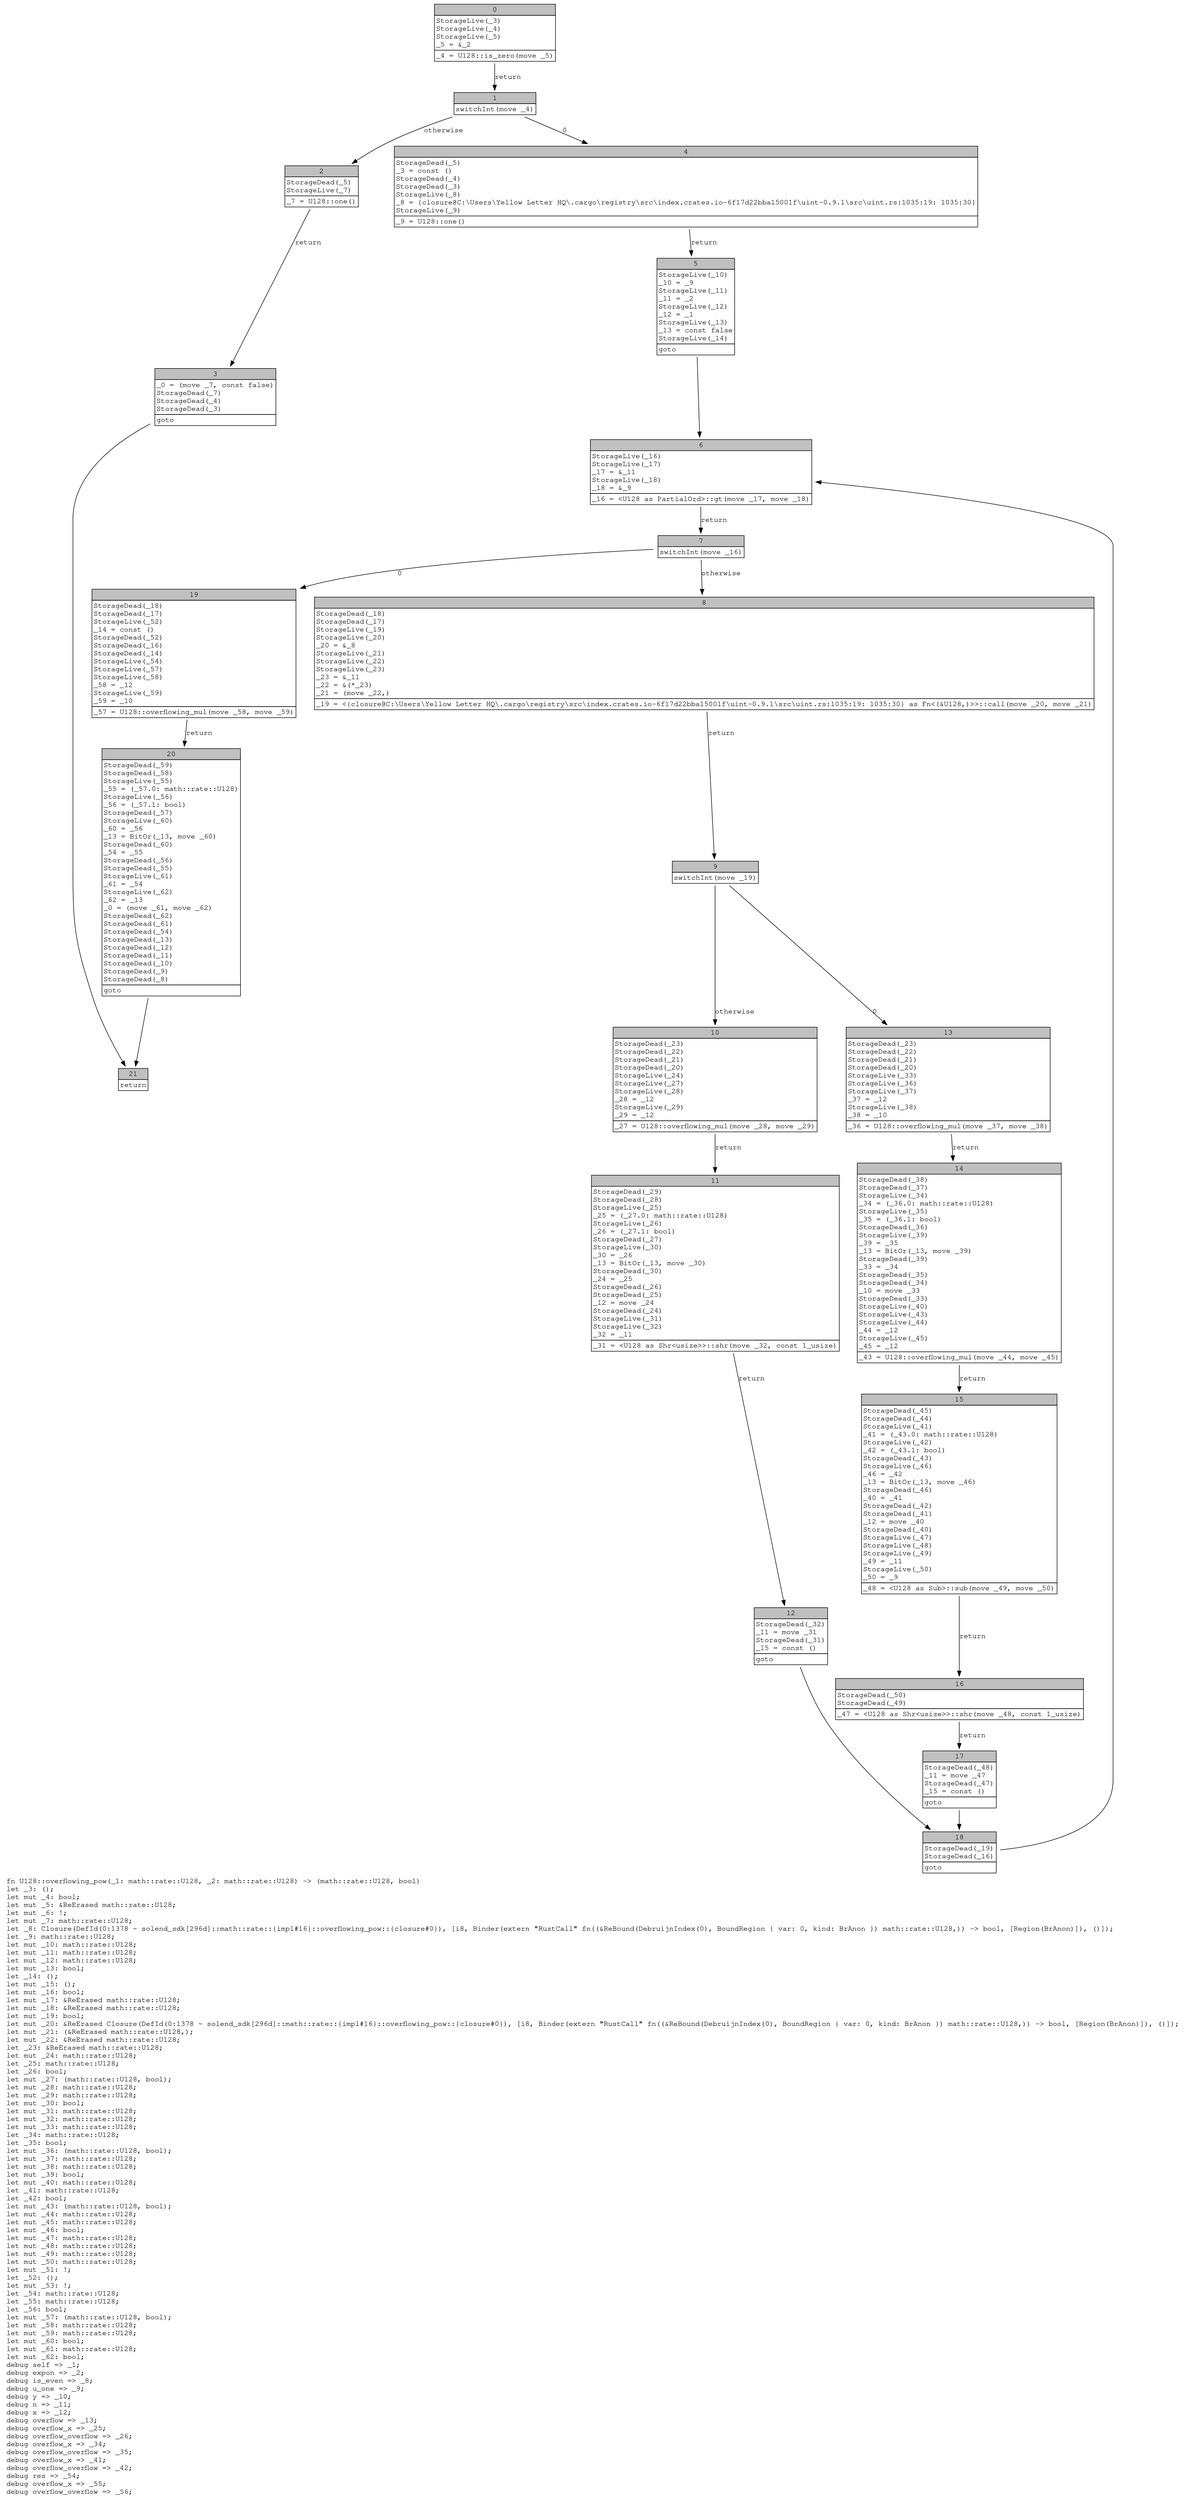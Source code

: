 digraph Mir_0_1377 {
    graph [fontname="Courier, monospace"];
    node [fontname="Courier, monospace"];
    edge [fontname="Courier, monospace"];
    label=<fn U128::overflowing_pow(_1: math::rate::U128, _2: math::rate::U128) -&gt; (math::rate::U128, bool)<br align="left"/>let _3: ();<br align="left"/>let mut _4: bool;<br align="left"/>let mut _5: &amp;ReErased math::rate::U128;<br align="left"/>let mut _6: !;<br align="left"/>let mut _7: math::rate::U128;<br align="left"/>let _8: Closure(DefId(0:1378 ~ solend_sdk[296d]::math::rate::{impl#16}::overflowing_pow::{closure#0}), [i8, Binder(extern &quot;RustCall&quot; fn((&amp;ReBound(DebruijnIndex(0), BoundRegion { var: 0, kind: BrAnon }) math::rate::U128,)) -&gt; bool, [Region(BrAnon)]), ()]);<br align="left"/>let _9: math::rate::U128;<br align="left"/>let mut _10: math::rate::U128;<br align="left"/>let mut _11: math::rate::U128;<br align="left"/>let mut _12: math::rate::U128;<br align="left"/>let mut _13: bool;<br align="left"/>let _14: ();<br align="left"/>let mut _15: ();<br align="left"/>let mut _16: bool;<br align="left"/>let mut _17: &amp;ReErased math::rate::U128;<br align="left"/>let mut _18: &amp;ReErased math::rate::U128;<br align="left"/>let mut _19: bool;<br align="left"/>let mut _20: &amp;ReErased Closure(DefId(0:1378 ~ solend_sdk[296d]::math::rate::{impl#16}::overflowing_pow::{closure#0}), [i8, Binder(extern &quot;RustCall&quot; fn((&amp;ReBound(DebruijnIndex(0), BoundRegion { var: 0, kind: BrAnon }) math::rate::U128,)) -&gt; bool, [Region(BrAnon)]), ()]);<br align="left"/>let mut _21: (&amp;ReErased math::rate::U128,);<br align="left"/>let mut _22: &amp;ReErased math::rate::U128;<br align="left"/>let _23: &amp;ReErased math::rate::U128;<br align="left"/>let mut _24: math::rate::U128;<br align="left"/>let _25: math::rate::U128;<br align="left"/>let _26: bool;<br align="left"/>let mut _27: (math::rate::U128, bool);<br align="left"/>let mut _28: math::rate::U128;<br align="left"/>let mut _29: math::rate::U128;<br align="left"/>let mut _30: bool;<br align="left"/>let mut _31: math::rate::U128;<br align="left"/>let mut _32: math::rate::U128;<br align="left"/>let mut _33: math::rate::U128;<br align="left"/>let _34: math::rate::U128;<br align="left"/>let _35: bool;<br align="left"/>let mut _36: (math::rate::U128, bool);<br align="left"/>let mut _37: math::rate::U128;<br align="left"/>let mut _38: math::rate::U128;<br align="left"/>let mut _39: bool;<br align="left"/>let mut _40: math::rate::U128;<br align="left"/>let _41: math::rate::U128;<br align="left"/>let _42: bool;<br align="left"/>let mut _43: (math::rate::U128, bool);<br align="left"/>let mut _44: math::rate::U128;<br align="left"/>let mut _45: math::rate::U128;<br align="left"/>let mut _46: bool;<br align="left"/>let mut _47: math::rate::U128;<br align="left"/>let mut _48: math::rate::U128;<br align="left"/>let mut _49: math::rate::U128;<br align="left"/>let mut _50: math::rate::U128;<br align="left"/>let mut _51: !;<br align="left"/>let _52: ();<br align="left"/>let mut _53: !;<br align="left"/>let _54: math::rate::U128;<br align="left"/>let _55: math::rate::U128;<br align="left"/>let _56: bool;<br align="left"/>let mut _57: (math::rate::U128, bool);<br align="left"/>let mut _58: math::rate::U128;<br align="left"/>let mut _59: math::rate::U128;<br align="left"/>let mut _60: bool;<br align="left"/>let mut _61: math::rate::U128;<br align="left"/>let mut _62: bool;<br align="left"/>debug self =&gt; _1;<br align="left"/>debug expon =&gt; _2;<br align="left"/>debug is_even =&gt; _8;<br align="left"/>debug u_one =&gt; _9;<br align="left"/>debug y =&gt; _10;<br align="left"/>debug n =&gt; _11;<br align="left"/>debug x =&gt; _12;<br align="left"/>debug overflow =&gt; _13;<br align="left"/>debug overflow_x =&gt; _25;<br align="left"/>debug overflow_overflow =&gt; _26;<br align="left"/>debug overflow_x =&gt; _34;<br align="left"/>debug overflow_overflow =&gt; _35;<br align="left"/>debug overflow_x =&gt; _41;<br align="left"/>debug overflow_overflow =&gt; _42;<br align="left"/>debug res =&gt; _54;<br align="left"/>debug overflow_x =&gt; _55;<br align="left"/>debug overflow_overflow =&gt; _56;<br align="left"/>>;
    bb0__0_1377 [shape="none", label=<<table border="0" cellborder="1" cellspacing="0"><tr><td bgcolor="gray" align="center" colspan="1">0</td></tr><tr><td align="left" balign="left">StorageLive(_3)<br/>StorageLive(_4)<br/>StorageLive(_5)<br/>_5 = &amp;_2<br/></td></tr><tr><td align="left">_4 = U128::is_zero(move _5)</td></tr></table>>];
    bb1__0_1377 [shape="none", label=<<table border="0" cellborder="1" cellspacing="0"><tr><td bgcolor="gray" align="center" colspan="1">1</td></tr><tr><td align="left">switchInt(move _4)</td></tr></table>>];
    bb2__0_1377 [shape="none", label=<<table border="0" cellborder="1" cellspacing="0"><tr><td bgcolor="gray" align="center" colspan="1">2</td></tr><tr><td align="left" balign="left">StorageDead(_5)<br/>StorageLive(_7)<br/></td></tr><tr><td align="left">_7 = U128::one()</td></tr></table>>];
    bb3__0_1377 [shape="none", label=<<table border="0" cellborder="1" cellspacing="0"><tr><td bgcolor="gray" align="center" colspan="1">3</td></tr><tr><td align="left" balign="left">_0 = (move _7, const false)<br/>StorageDead(_7)<br/>StorageDead(_4)<br/>StorageDead(_3)<br/></td></tr><tr><td align="left">goto</td></tr></table>>];
    bb4__0_1377 [shape="none", label=<<table border="0" cellborder="1" cellspacing="0"><tr><td bgcolor="gray" align="center" colspan="1">4</td></tr><tr><td align="left" balign="left">StorageDead(_5)<br/>_3 = const ()<br/>StorageDead(_4)<br/>StorageDead(_3)<br/>StorageLive(_8)<br/>_8 = {closure@C:\Users\Yellow Letter HQ\.cargo\registry\src\index.crates.io-6f17d22bba15001f\uint-0.9.1\src\uint.rs:1035:19: 1035:30}<br/>StorageLive(_9)<br/></td></tr><tr><td align="left">_9 = U128::one()</td></tr></table>>];
    bb5__0_1377 [shape="none", label=<<table border="0" cellborder="1" cellspacing="0"><tr><td bgcolor="gray" align="center" colspan="1">5</td></tr><tr><td align="left" balign="left">StorageLive(_10)<br/>_10 = _9<br/>StorageLive(_11)<br/>_11 = _2<br/>StorageLive(_12)<br/>_12 = _1<br/>StorageLive(_13)<br/>_13 = const false<br/>StorageLive(_14)<br/></td></tr><tr><td align="left">goto</td></tr></table>>];
    bb6__0_1377 [shape="none", label=<<table border="0" cellborder="1" cellspacing="0"><tr><td bgcolor="gray" align="center" colspan="1">6</td></tr><tr><td align="left" balign="left">StorageLive(_16)<br/>StorageLive(_17)<br/>_17 = &amp;_11<br/>StorageLive(_18)<br/>_18 = &amp;_9<br/></td></tr><tr><td align="left">_16 = &lt;U128 as PartialOrd&gt;::gt(move _17, move _18)</td></tr></table>>];
    bb7__0_1377 [shape="none", label=<<table border="0" cellborder="1" cellspacing="0"><tr><td bgcolor="gray" align="center" colspan="1">7</td></tr><tr><td align="left">switchInt(move _16)</td></tr></table>>];
    bb8__0_1377 [shape="none", label=<<table border="0" cellborder="1" cellspacing="0"><tr><td bgcolor="gray" align="center" colspan="1">8</td></tr><tr><td align="left" balign="left">StorageDead(_18)<br/>StorageDead(_17)<br/>StorageLive(_19)<br/>StorageLive(_20)<br/>_20 = &amp;_8<br/>StorageLive(_21)<br/>StorageLive(_22)<br/>StorageLive(_23)<br/>_23 = &amp;_11<br/>_22 = &amp;(*_23)<br/>_21 = (move _22,)<br/></td></tr><tr><td align="left">_19 = &lt;{closure@C:\Users\Yellow Letter HQ\.cargo\registry\src\index.crates.io-6f17d22bba15001f\uint-0.9.1\src\uint.rs:1035:19: 1035:30} as Fn&lt;(&amp;U128,)&gt;&gt;::call(move _20, move _21)</td></tr></table>>];
    bb9__0_1377 [shape="none", label=<<table border="0" cellborder="1" cellspacing="0"><tr><td bgcolor="gray" align="center" colspan="1">9</td></tr><tr><td align="left">switchInt(move _19)</td></tr></table>>];
    bb10__0_1377 [shape="none", label=<<table border="0" cellborder="1" cellspacing="0"><tr><td bgcolor="gray" align="center" colspan="1">10</td></tr><tr><td align="left" balign="left">StorageDead(_23)<br/>StorageDead(_22)<br/>StorageDead(_21)<br/>StorageDead(_20)<br/>StorageLive(_24)<br/>StorageLive(_27)<br/>StorageLive(_28)<br/>_28 = _12<br/>StorageLive(_29)<br/>_29 = _12<br/></td></tr><tr><td align="left">_27 = U128::overflowing_mul(move _28, move _29)</td></tr></table>>];
    bb11__0_1377 [shape="none", label=<<table border="0" cellborder="1" cellspacing="0"><tr><td bgcolor="gray" align="center" colspan="1">11</td></tr><tr><td align="left" balign="left">StorageDead(_29)<br/>StorageDead(_28)<br/>StorageLive(_25)<br/>_25 = (_27.0: math::rate::U128)<br/>StorageLive(_26)<br/>_26 = (_27.1: bool)<br/>StorageDead(_27)<br/>StorageLive(_30)<br/>_30 = _26<br/>_13 = BitOr(_13, move _30)<br/>StorageDead(_30)<br/>_24 = _25<br/>StorageDead(_26)<br/>StorageDead(_25)<br/>_12 = move _24<br/>StorageDead(_24)<br/>StorageLive(_31)<br/>StorageLive(_32)<br/>_32 = _11<br/></td></tr><tr><td align="left">_31 = &lt;U128 as Shr&lt;usize&gt;&gt;::shr(move _32, const 1_usize)</td></tr></table>>];
    bb12__0_1377 [shape="none", label=<<table border="0" cellborder="1" cellspacing="0"><tr><td bgcolor="gray" align="center" colspan="1">12</td></tr><tr><td align="left" balign="left">StorageDead(_32)<br/>_11 = move _31<br/>StorageDead(_31)<br/>_15 = const ()<br/></td></tr><tr><td align="left">goto</td></tr></table>>];
    bb13__0_1377 [shape="none", label=<<table border="0" cellborder="1" cellspacing="0"><tr><td bgcolor="gray" align="center" colspan="1">13</td></tr><tr><td align="left" balign="left">StorageDead(_23)<br/>StorageDead(_22)<br/>StorageDead(_21)<br/>StorageDead(_20)<br/>StorageLive(_33)<br/>StorageLive(_36)<br/>StorageLive(_37)<br/>_37 = _12<br/>StorageLive(_38)<br/>_38 = _10<br/></td></tr><tr><td align="left">_36 = U128::overflowing_mul(move _37, move _38)</td></tr></table>>];
    bb14__0_1377 [shape="none", label=<<table border="0" cellborder="1" cellspacing="0"><tr><td bgcolor="gray" align="center" colspan="1">14</td></tr><tr><td align="left" balign="left">StorageDead(_38)<br/>StorageDead(_37)<br/>StorageLive(_34)<br/>_34 = (_36.0: math::rate::U128)<br/>StorageLive(_35)<br/>_35 = (_36.1: bool)<br/>StorageDead(_36)<br/>StorageLive(_39)<br/>_39 = _35<br/>_13 = BitOr(_13, move _39)<br/>StorageDead(_39)<br/>_33 = _34<br/>StorageDead(_35)<br/>StorageDead(_34)<br/>_10 = move _33<br/>StorageDead(_33)<br/>StorageLive(_40)<br/>StorageLive(_43)<br/>StorageLive(_44)<br/>_44 = _12<br/>StorageLive(_45)<br/>_45 = _12<br/></td></tr><tr><td align="left">_43 = U128::overflowing_mul(move _44, move _45)</td></tr></table>>];
    bb15__0_1377 [shape="none", label=<<table border="0" cellborder="1" cellspacing="0"><tr><td bgcolor="gray" align="center" colspan="1">15</td></tr><tr><td align="left" balign="left">StorageDead(_45)<br/>StorageDead(_44)<br/>StorageLive(_41)<br/>_41 = (_43.0: math::rate::U128)<br/>StorageLive(_42)<br/>_42 = (_43.1: bool)<br/>StorageDead(_43)<br/>StorageLive(_46)<br/>_46 = _42<br/>_13 = BitOr(_13, move _46)<br/>StorageDead(_46)<br/>_40 = _41<br/>StorageDead(_42)<br/>StorageDead(_41)<br/>_12 = move _40<br/>StorageDead(_40)<br/>StorageLive(_47)<br/>StorageLive(_48)<br/>StorageLive(_49)<br/>_49 = _11<br/>StorageLive(_50)<br/>_50 = _9<br/></td></tr><tr><td align="left">_48 = &lt;U128 as Sub&gt;::sub(move _49, move _50)</td></tr></table>>];
    bb16__0_1377 [shape="none", label=<<table border="0" cellborder="1" cellspacing="0"><tr><td bgcolor="gray" align="center" colspan="1">16</td></tr><tr><td align="left" balign="left">StorageDead(_50)<br/>StorageDead(_49)<br/></td></tr><tr><td align="left">_47 = &lt;U128 as Shr&lt;usize&gt;&gt;::shr(move _48, const 1_usize)</td></tr></table>>];
    bb17__0_1377 [shape="none", label=<<table border="0" cellborder="1" cellspacing="0"><tr><td bgcolor="gray" align="center" colspan="1">17</td></tr><tr><td align="left" balign="left">StorageDead(_48)<br/>_11 = move _47<br/>StorageDead(_47)<br/>_15 = const ()<br/></td></tr><tr><td align="left">goto</td></tr></table>>];
    bb18__0_1377 [shape="none", label=<<table border="0" cellborder="1" cellspacing="0"><tr><td bgcolor="gray" align="center" colspan="1">18</td></tr><tr><td align="left" balign="left">StorageDead(_19)<br/>StorageDead(_16)<br/></td></tr><tr><td align="left">goto</td></tr></table>>];
    bb19__0_1377 [shape="none", label=<<table border="0" cellborder="1" cellspacing="0"><tr><td bgcolor="gray" align="center" colspan="1">19</td></tr><tr><td align="left" balign="left">StorageDead(_18)<br/>StorageDead(_17)<br/>StorageLive(_52)<br/>_14 = const ()<br/>StorageDead(_52)<br/>StorageDead(_16)<br/>StorageDead(_14)<br/>StorageLive(_54)<br/>StorageLive(_57)<br/>StorageLive(_58)<br/>_58 = _12<br/>StorageLive(_59)<br/>_59 = _10<br/></td></tr><tr><td align="left">_57 = U128::overflowing_mul(move _58, move _59)</td></tr></table>>];
    bb20__0_1377 [shape="none", label=<<table border="0" cellborder="1" cellspacing="0"><tr><td bgcolor="gray" align="center" colspan="1">20</td></tr><tr><td align="left" balign="left">StorageDead(_59)<br/>StorageDead(_58)<br/>StorageLive(_55)<br/>_55 = (_57.0: math::rate::U128)<br/>StorageLive(_56)<br/>_56 = (_57.1: bool)<br/>StorageDead(_57)<br/>StorageLive(_60)<br/>_60 = _56<br/>_13 = BitOr(_13, move _60)<br/>StorageDead(_60)<br/>_54 = _55<br/>StorageDead(_56)<br/>StorageDead(_55)<br/>StorageLive(_61)<br/>_61 = _54<br/>StorageLive(_62)<br/>_62 = _13<br/>_0 = (move _61, move _62)<br/>StorageDead(_62)<br/>StorageDead(_61)<br/>StorageDead(_54)<br/>StorageDead(_13)<br/>StorageDead(_12)<br/>StorageDead(_11)<br/>StorageDead(_10)<br/>StorageDead(_9)<br/>StorageDead(_8)<br/></td></tr><tr><td align="left">goto</td></tr></table>>];
    bb21__0_1377 [shape="none", label=<<table border="0" cellborder="1" cellspacing="0"><tr><td bgcolor="gray" align="center" colspan="1">21</td></tr><tr><td align="left">return</td></tr></table>>];
    bb0__0_1377 -> bb1__0_1377 [label="return"];
    bb1__0_1377 -> bb4__0_1377 [label="0"];
    bb1__0_1377 -> bb2__0_1377 [label="otherwise"];
    bb2__0_1377 -> bb3__0_1377 [label="return"];
    bb3__0_1377 -> bb21__0_1377 [label=""];
    bb4__0_1377 -> bb5__0_1377 [label="return"];
    bb5__0_1377 -> bb6__0_1377 [label=""];
    bb6__0_1377 -> bb7__0_1377 [label="return"];
    bb7__0_1377 -> bb19__0_1377 [label="0"];
    bb7__0_1377 -> bb8__0_1377 [label="otherwise"];
    bb8__0_1377 -> bb9__0_1377 [label="return"];
    bb9__0_1377 -> bb13__0_1377 [label="0"];
    bb9__0_1377 -> bb10__0_1377 [label="otherwise"];
    bb10__0_1377 -> bb11__0_1377 [label="return"];
    bb11__0_1377 -> bb12__0_1377 [label="return"];
    bb12__0_1377 -> bb18__0_1377 [label=""];
    bb13__0_1377 -> bb14__0_1377 [label="return"];
    bb14__0_1377 -> bb15__0_1377 [label="return"];
    bb15__0_1377 -> bb16__0_1377 [label="return"];
    bb16__0_1377 -> bb17__0_1377 [label="return"];
    bb17__0_1377 -> bb18__0_1377 [label=""];
    bb18__0_1377 -> bb6__0_1377 [label=""];
    bb19__0_1377 -> bb20__0_1377 [label="return"];
    bb20__0_1377 -> bb21__0_1377 [label=""];
}
